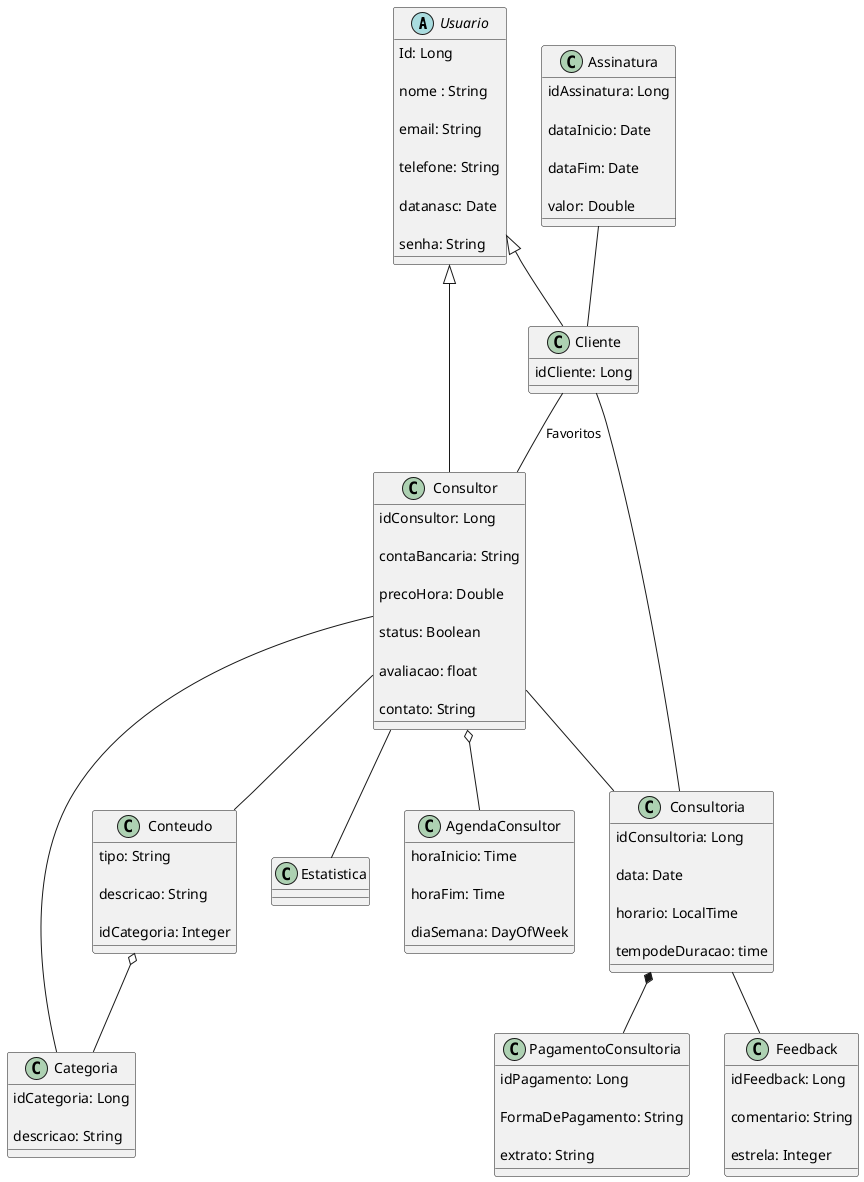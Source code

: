 @startuml "Modelo Conceitual"

abstract class Usuario {

    Id: Long

    nome : String

    email: String

    telefone: String

    datanasc: Date

    senha: String


}

 

class Consultor {

    idConsultor: Long

    contaBancaria: String 

    precoHora: Double

    status: Boolean

    avaliacao: float 

    contato: String

}

 

class Cliente {

    idCliente: Long

}



 class AgendaConsultor {

    horaInicio: Time

    horaFim: Time

    diaSemana: DayOfWeek


}



class Consultoria{

    idConsultoria: Long

    data: Date

    horario: LocalTime

    tempodeDuracao: time

}

 

 class PagamentoConsultoria {
  
   idPagamento: Long

   FormaDePagamento: String

   extrato: String
}

 

 class Assinatura{

     idAssinatura: Long

     dataInicio: Date

     dataFim: Date

     valor: Double
 }

 

Class Categoria{

    idCategoria: Long

    descricao: String

}

 

Class Conteudo{

  tipo: String

  descricao: String

  idCategoria: Integer

}

Class Feedback{

    idFeedback: Long

    comentario: String

    estrela: Integer

}

 

Consultor --|> Usuario

Usuario <|-- Cliente 

Cliente -- Consultor : Favoritos

Consultor o-- AgendaConsultor

Consultor -- Estatistica

Consultor -- Categoria

Consultor -- Conteudo

Conteudo o-- Categoria

Consultor -- Consultoria

Consultoria -- Feedback

Consultoria *-- PagamentoConsultoria

Assinatura -- Cliente

Cliente -- Consultoria


@enduml

 